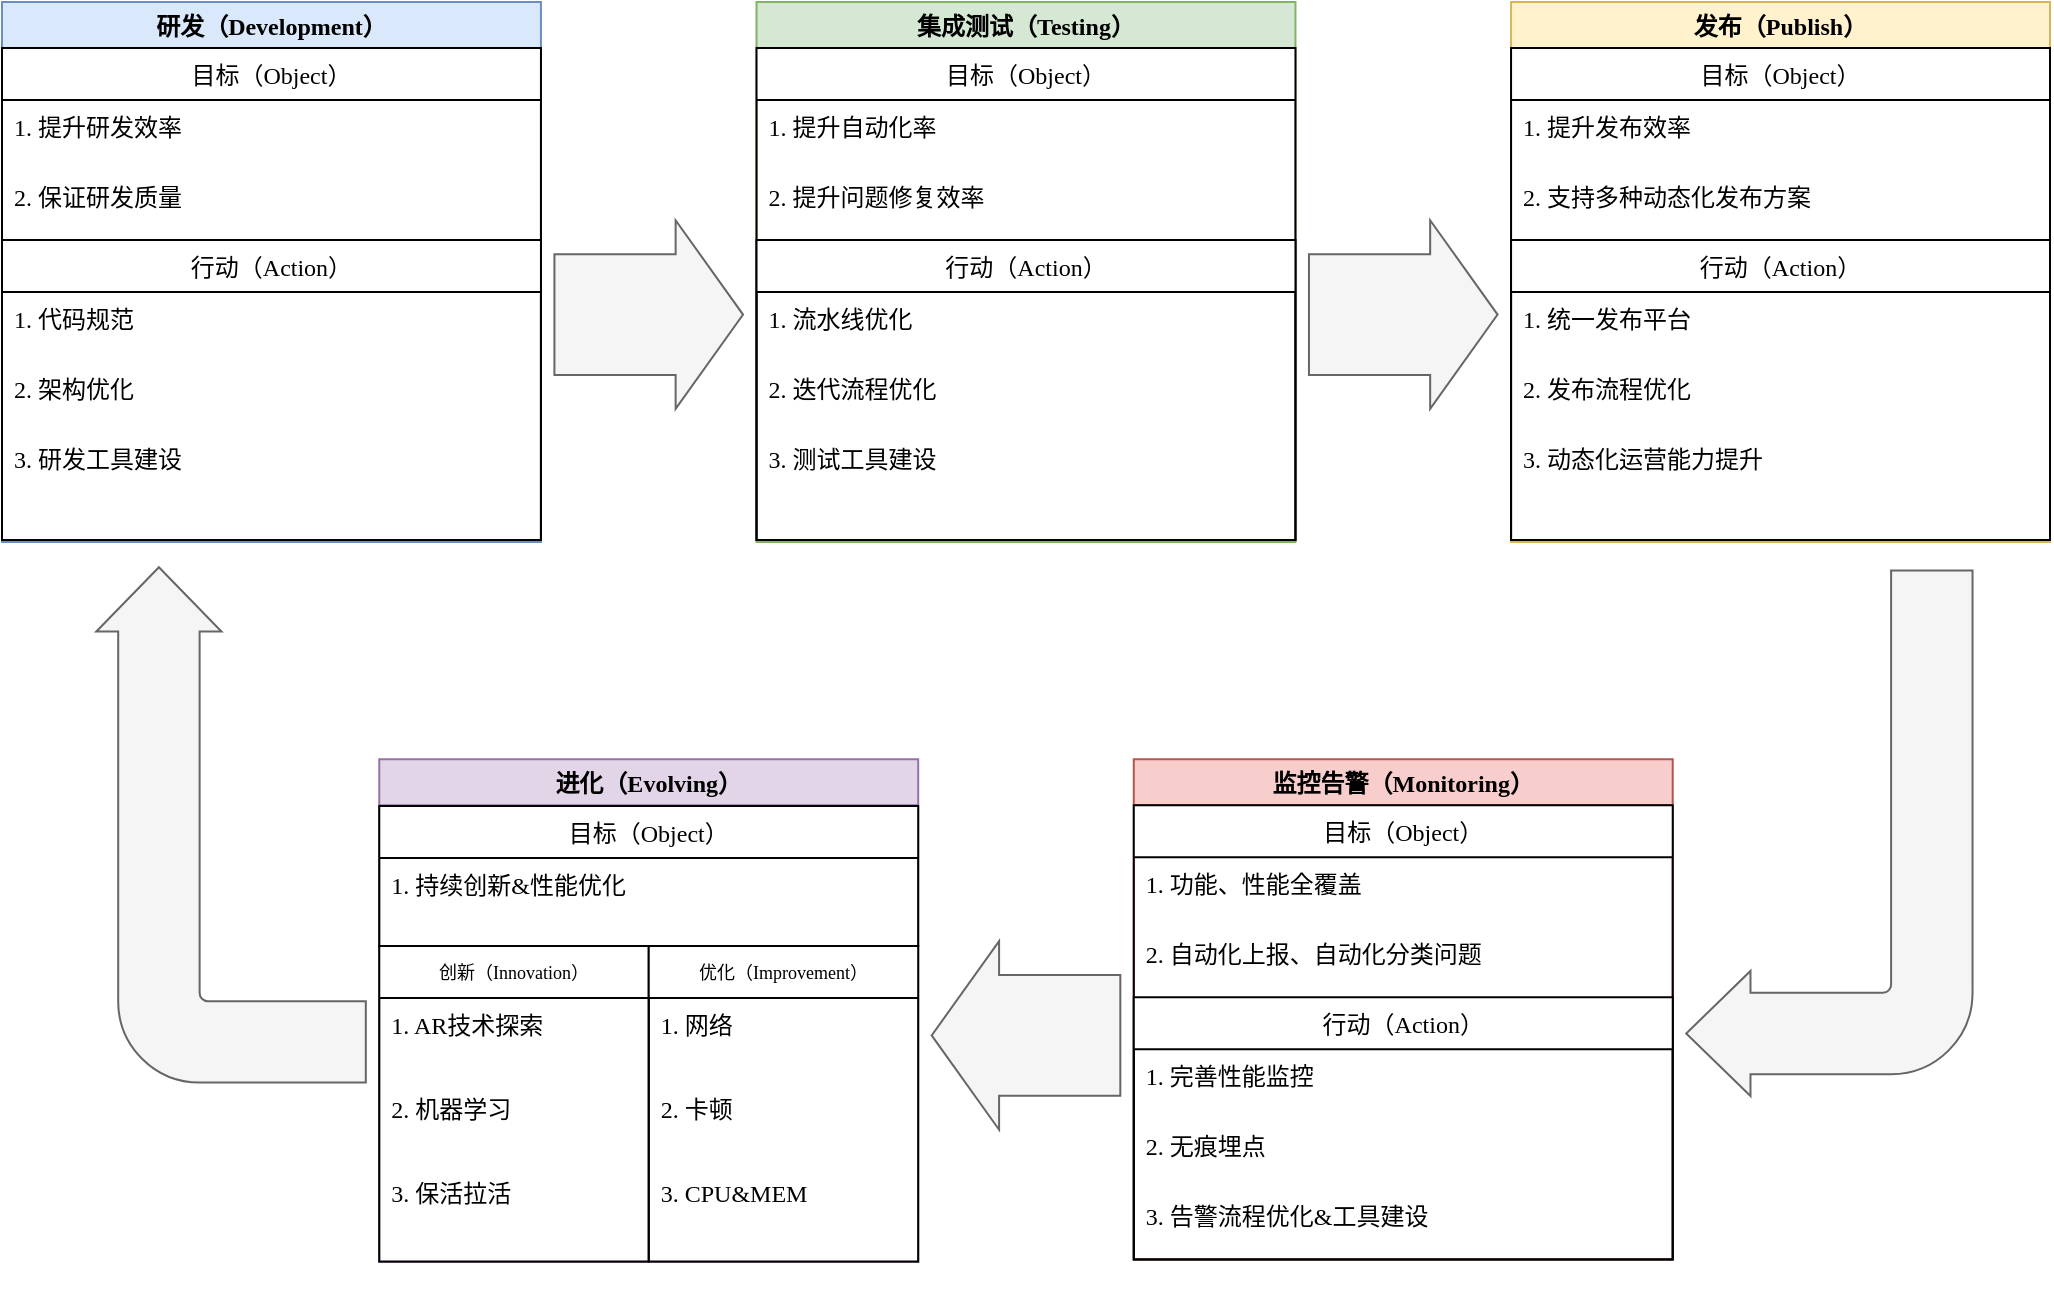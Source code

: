<mxfile version="14.9.0" type="github">
  <diagram id="56d5cwKqSaM5CAUNt2u1" name="Page-1">
    <mxGraphModel dx="1197" dy="630" grid="1" gridSize="10" guides="1" tooltips="1" connect="1" arrows="1" fold="1" page="1" pageScale="1" pageWidth="827" pageHeight="1169" math="0" shadow="0">
      <root>
        <mxCell id="0" />
        <mxCell id="1" parent="0" />
        <mxCell id="L8apB9JfnStRnjPAshZa-1" value="研发（Development）" style="swimlane;fontFamily=腾讯体;fillColor=#dae8fc;strokeColor=#6c8ebf;" vertex="1" parent="1">
          <mxGeometry x="200" y="310" width="269.47" height="270" as="geometry">
            <mxRectangle x="120" y="230" width="60" height="23" as="alternateBounds" />
          </mxGeometry>
        </mxCell>
        <mxCell id="L8apB9JfnStRnjPAshZa-6" value="目标（Object）" style="swimlane;fontStyle=0;childLayout=stackLayout;horizontal=1;startSize=26;horizontalStack=0;resizeParent=1;resizeParentMax=0;resizeLast=0;collapsible=1;marginBottom=0;fontFamily=腾讯体;" vertex="1" parent="L8apB9JfnStRnjPAshZa-1">
          <mxGeometry y="22.99" width="269.474" height="246.068" as="geometry">
            <mxRectangle y="96" width="50" height="26" as="alternateBounds" />
          </mxGeometry>
        </mxCell>
        <mxCell id="L8apB9JfnStRnjPAshZa-7" value="1. 提升研发效率" style="text;strokeColor=none;fillColor=none;align=left;verticalAlign=top;spacingLeft=4;spacingRight=4;overflow=hidden;rotatable=0;points=[[0,0.5],[1,0.5]];portConstraint=eastwest;fontFamily=腾讯体;" vertex="1" parent="L8apB9JfnStRnjPAshZa-6">
          <mxGeometry y="26" width="269.474" height="35.032" as="geometry" />
        </mxCell>
        <mxCell id="L8apB9JfnStRnjPAshZa-9" value="2. 保证研发质量" style="text;strokeColor=none;fillColor=none;align=left;verticalAlign=top;spacingLeft=4;spacingRight=4;overflow=hidden;rotatable=0;points=[[0,0.5],[1,0.5]];portConstraint=eastwest;fontFamily=腾讯体;" vertex="1" parent="L8apB9JfnStRnjPAshZa-6">
          <mxGeometry y="61.032" width="269.474" height="35.032" as="geometry" />
        </mxCell>
        <mxCell id="L8apB9JfnStRnjPAshZa-2" value="行动（Action）" style="swimlane;fontStyle=0;childLayout=stackLayout;horizontal=1;startSize=26;horizontalStack=0;resizeParent=1;resizeParentMax=0;resizeLast=0;collapsible=1;marginBottom=0;fontFamily=腾讯体;" vertex="1" parent="L8apB9JfnStRnjPAshZa-6">
          <mxGeometry y="96.064" width="269.474" height="150.004" as="geometry">
            <mxRectangle y="96" width="50" height="26" as="alternateBounds" />
          </mxGeometry>
        </mxCell>
        <mxCell id="L8apB9JfnStRnjPAshZa-3" value="1. 代码规范" style="text;strokeColor=none;fillColor=none;align=left;verticalAlign=top;spacingLeft=4;spacingRight=4;overflow=hidden;rotatable=0;points=[[0,0.5],[1,0.5]];portConstraint=eastwest;fontFamily=腾讯体;" vertex="1" parent="L8apB9JfnStRnjPAshZa-2">
          <mxGeometry y="26" width="269.474" height="35.032" as="geometry" />
        </mxCell>
        <mxCell id="L8apB9JfnStRnjPAshZa-4" value="2. 架构优化" style="text;strokeColor=none;fillColor=none;align=left;verticalAlign=top;spacingLeft=4;spacingRight=4;overflow=hidden;rotatable=0;points=[[0,0.5],[1,0.5]];portConstraint=eastwest;fontFamily=腾讯体;" vertex="1" parent="L8apB9JfnStRnjPAshZa-2">
          <mxGeometry y="61.032" width="269.474" height="35.032" as="geometry" />
        </mxCell>
        <mxCell id="L8apB9JfnStRnjPAshZa-5" value="3. 研发工具建设" style="text;strokeColor=none;fillColor=none;align=left;verticalAlign=top;spacingLeft=4;spacingRight=4;overflow=hidden;rotatable=0;points=[[0,0.5],[1,0.5]];portConstraint=eastwest;fontFamily=腾讯体;" vertex="1" parent="L8apB9JfnStRnjPAshZa-2">
          <mxGeometry y="96.064" width="269.474" height="53.94" as="geometry" />
        </mxCell>
        <mxCell id="L8apB9JfnStRnjPAshZa-10" value="集成测试（Testing）" style="swimlane;fontFamily=腾讯体;fillColor=#d5e8d4;strokeColor=#82b366;" vertex="1" parent="1">
          <mxGeometry x="577.26" y="310" width="269.47" height="270" as="geometry">
            <mxRectangle x="120" y="230" width="60" height="23" as="alternateBounds" />
          </mxGeometry>
        </mxCell>
        <mxCell id="L8apB9JfnStRnjPAshZa-11" value="目标（Object）" style="swimlane;fontStyle=0;childLayout=stackLayout;horizontal=1;startSize=26;horizontalStack=0;resizeParent=1;resizeParentMax=0;resizeLast=0;collapsible=1;marginBottom=0;fontFamily=腾讯体;" vertex="1" parent="L8apB9JfnStRnjPAshZa-10">
          <mxGeometry y="22.99" width="269.474" height="246.068" as="geometry">
            <mxRectangle y="96" width="50" height="26" as="alternateBounds" />
          </mxGeometry>
        </mxCell>
        <mxCell id="L8apB9JfnStRnjPAshZa-12" value="1. 提升自动化率" style="text;strokeColor=none;fillColor=none;align=left;verticalAlign=top;spacingLeft=4;spacingRight=4;overflow=hidden;rotatable=0;points=[[0,0.5],[1,0.5]];portConstraint=eastwest;fontFamily=腾讯体;" vertex="1" parent="L8apB9JfnStRnjPAshZa-11">
          <mxGeometry y="26" width="269.474" height="35.032" as="geometry" />
        </mxCell>
        <mxCell id="L8apB9JfnStRnjPAshZa-13" value="2. 提升问题修复效率" style="text;strokeColor=none;fillColor=none;align=left;verticalAlign=top;spacingLeft=4;spacingRight=4;overflow=hidden;rotatable=0;points=[[0,0.5],[1,0.5]];portConstraint=eastwest;fontFamily=腾讯体;" vertex="1" parent="L8apB9JfnStRnjPAshZa-11">
          <mxGeometry y="61.032" width="269.474" height="35.032" as="geometry" />
        </mxCell>
        <mxCell id="L8apB9JfnStRnjPAshZa-14" value="行动（Action）" style="swimlane;fontStyle=0;childLayout=stackLayout;horizontal=1;startSize=26;horizontalStack=0;resizeParent=1;resizeParentMax=0;resizeLast=0;collapsible=1;marginBottom=0;fontFamily=腾讯体;" vertex="1" parent="L8apB9JfnStRnjPAshZa-11">
          <mxGeometry y="96.064" width="269.474" height="150.004" as="geometry">
            <mxRectangle y="96" width="50" height="26" as="alternateBounds" />
          </mxGeometry>
        </mxCell>
        <mxCell id="L8apB9JfnStRnjPAshZa-15" value="1. 流水线优化" style="text;strokeColor=none;fillColor=none;align=left;verticalAlign=top;spacingLeft=4;spacingRight=4;overflow=hidden;rotatable=0;points=[[0,0.5],[1,0.5]];portConstraint=eastwest;fontFamily=腾讯体;" vertex="1" parent="L8apB9JfnStRnjPAshZa-14">
          <mxGeometry y="26" width="269.474" height="35.032" as="geometry" />
        </mxCell>
        <mxCell id="L8apB9JfnStRnjPAshZa-16" value="2. 迭代流程优化" style="text;strokeColor=none;fillColor=none;align=left;verticalAlign=top;spacingLeft=4;spacingRight=4;overflow=hidden;rotatable=0;points=[[0,0.5],[1,0.5]];portConstraint=eastwest;fontFamily=腾讯体;" vertex="1" parent="L8apB9JfnStRnjPAshZa-14">
          <mxGeometry y="61.032" width="269.474" height="35.032" as="geometry" />
        </mxCell>
        <mxCell id="L8apB9JfnStRnjPAshZa-17" value="3. 测试工具建设" style="text;strokeColor=none;fillColor=none;align=left;verticalAlign=top;spacingLeft=4;spacingRight=4;overflow=hidden;rotatable=0;points=[[0,0.5],[1,0.5]];portConstraint=eastwest;fontFamily=腾讯体;" vertex="1" parent="L8apB9JfnStRnjPAshZa-14">
          <mxGeometry y="96.064" width="269.474" height="53.94" as="geometry" />
        </mxCell>
        <mxCell id="L8apB9JfnStRnjPAshZa-18" value="发布（Publish）" style="swimlane;fontFamily=腾讯体;fillColor=#fff2cc;strokeColor=#d6b656;" vertex="1" parent="1">
          <mxGeometry x="954.53" y="310" width="269.47" height="270" as="geometry">
            <mxRectangle x="120" y="230" width="60" height="23" as="alternateBounds" />
          </mxGeometry>
        </mxCell>
        <mxCell id="L8apB9JfnStRnjPAshZa-19" value="目标（Object）" style="swimlane;fontStyle=0;childLayout=stackLayout;horizontal=1;startSize=26;horizontalStack=0;resizeParent=1;resizeParentMax=0;resizeLast=0;collapsible=1;marginBottom=0;fontFamily=腾讯体;" vertex="1" parent="L8apB9JfnStRnjPAshZa-18">
          <mxGeometry y="22.99" width="269.474" height="246.068" as="geometry">
            <mxRectangle y="96" width="50" height="26" as="alternateBounds" />
          </mxGeometry>
        </mxCell>
        <mxCell id="L8apB9JfnStRnjPAshZa-20" value="1. 提升发布效率" style="text;strokeColor=none;fillColor=none;align=left;verticalAlign=top;spacingLeft=4;spacingRight=4;overflow=hidden;rotatable=0;points=[[0,0.5],[1,0.5]];portConstraint=eastwest;fontFamily=腾讯体;" vertex="1" parent="L8apB9JfnStRnjPAshZa-19">
          <mxGeometry y="26" width="269.474" height="35.032" as="geometry" />
        </mxCell>
        <mxCell id="L8apB9JfnStRnjPAshZa-21" value="2. 支持多种动态化发布方案" style="text;strokeColor=none;fillColor=none;align=left;verticalAlign=top;spacingLeft=4;spacingRight=4;overflow=hidden;rotatable=0;points=[[0,0.5],[1,0.5]];portConstraint=eastwest;fontFamily=腾讯体;" vertex="1" parent="L8apB9JfnStRnjPAshZa-19">
          <mxGeometry y="61.032" width="269.474" height="35.032" as="geometry" />
        </mxCell>
        <mxCell id="L8apB9JfnStRnjPAshZa-22" value="行动（Action）" style="swimlane;fontStyle=0;childLayout=stackLayout;horizontal=1;startSize=26;horizontalStack=0;resizeParent=1;resizeParentMax=0;resizeLast=0;collapsible=1;marginBottom=0;fontFamily=腾讯体;" vertex="1" parent="L8apB9JfnStRnjPAshZa-19">
          <mxGeometry y="96.064" width="269.474" height="150.004" as="geometry">
            <mxRectangle y="96" width="50" height="26" as="alternateBounds" />
          </mxGeometry>
        </mxCell>
        <mxCell id="L8apB9JfnStRnjPAshZa-23" value="1. 统一发布平台" style="text;strokeColor=none;fillColor=none;align=left;verticalAlign=top;spacingLeft=4;spacingRight=4;overflow=hidden;rotatable=0;points=[[0,0.5],[1,0.5]];portConstraint=eastwest;fontFamily=腾讯体;" vertex="1" parent="L8apB9JfnStRnjPAshZa-22">
          <mxGeometry y="26" width="269.474" height="35.032" as="geometry" />
        </mxCell>
        <mxCell id="L8apB9JfnStRnjPAshZa-24" value="2. 发布流程优化" style="text;strokeColor=none;fillColor=none;align=left;verticalAlign=top;spacingLeft=4;spacingRight=4;overflow=hidden;rotatable=0;points=[[0,0.5],[1,0.5]];portConstraint=eastwest;fontFamily=腾讯体;" vertex="1" parent="L8apB9JfnStRnjPAshZa-22">
          <mxGeometry y="61.032" width="269.474" height="35.032" as="geometry" />
        </mxCell>
        <mxCell id="L8apB9JfnStRnjPAshZa-25" value="3. 动态化运营能力提升" style="text;strokeColor=none;fillColor=none;align=left;verticalAlign=top;spacingLeft=4;spacingRight=4;overflow=hidden;rotatable=0;points=[[0,0.5],[1,0.5]];portConstraint=eastwest;fontFamily=腾讯体;" vertex="1" parent="L8apB9JfnStRnjPAshZa-22">
          <mxGeometry y="96.064" width="269.474" height="53.94" as="geometry" />
        </mxCell>
        <mxCell id="L8apB9JfnStRnjPAshZa-26" value="监控告警（Monitoring）" style="swimlane;fontFamily=腾讯体;fillColor=#f8cecc;strokeColor=#b85450;" vertex="1" parent="1">
          <mxGeometry x="765.89" y="688.62" width="269.47" height="250" as="geometry">
            <mxRectangle x="120" y="230" width="60" height="23" as="alternateBounds" />
          </mxGeometry>
        </mxCell>
        <mxCell id="L8apB9JfnStRnjPAshZa-27" value="目标（Object）" style="swimlane;fontStyle=0;childLayout=stackLayout;horizontal=1;startSize=26;horizontalStack=0;resizeParent=1;resizeParentMax=0;resizeLast=0;collapsible=1;marginBottom=0;fontFamily=腾讯体;" vertex="1" parent="L8apB9JfnStRnjPAshZa-26">
          <mxGeometry y="22.99" width="269.474" height="227.16" as="geometry">
            <mxRectangle y="96" width="50" height="26" as="alternateBounds" />
          </mxGeometry>
        </mxCell>
        <mxCell id="L8apB9JfnStRnjPAshZa-28" value="1. 功能、性能全覆盖" style="text;strokeColor=none;fillColor=none;align=left;verticalAlign=top;spacingLeft=4;spacingRight=4;overflow=hidden;rotatable=0;points=[[0,0.5],[1,0.5]];portConstraint=eastwest;fontFamily=腾讯体;" vertex="1" parent="L8apB9JfnStRnjPAshZa-27">
          <mxGeometry y="26" width="269.474" height="35.032" as="geometry" />
        </mxCell>
        <mxCell id="L8apB9JfnStRnjPAshZa-29" value="2. 自动化上报、自动化分类问题" style="text;strokeColor=none;fillColor=none;align=left;verticalAlign=top;spacingLeft=4;spacingRight=4;overflow=hidden;rotatable=0;points=[[0,0.5],[1,0.5]];portConstraint=eastwest;fontFamily=腾讯体;" vertex="1" parent="L8apB9JfnStRnjPAshZa-27">
          <mxGeometry y="61.032" width="269.474" height="35.032" as="geometry" />
        </mxCell>
        <mxCell id="L8apB9JfnStRnjPAshZa-30" value="行动（Action）" style="swimlane;fontStyle=0;childLayout=stackLayout;horizontal=1;startSize=26;horizontalStack=0;resizeParent=1;resizeParentMax=0;resizeLast=0;collapsible=1;marginBottom=0;fontFamily=腾讯体;" vertex="1" parent="L8apB9JfnStRnjPAshZa-27">
          <mxGeometry y="96.064" width="269.474" height="131.096" as="geometry">
            <mxRectangle y="96" width="50" height="26" as="alternateBounds" />
          </mxGeometry>
        </mxCell>
        <mxCell id="L8apB9JfnStRnjPAshZa-31" value="1. 完善性能监控" style="text;strokeColor=none;fillColor=none;align=left;verticalAlign=top;spacingLeft=4;spacingRight=4;overflow=hidden;rotatable=0;points=[[0,0.5],[1,0.5]];portConstraint=eastwest;fontFamily=腾讯体;" vertex="1" parent="L8apB9JfnStRnjPAshZa-30">
          <mxGeometry y="26" width="269.474" height="35.032" as="geometry" />
        </mxCell>
        <mxCell id="L8apB9JfnStRnjPAshZa-32" value="2. 无痕埋点" style="text;strokeColor=none;fillColor=none;align=left;verticalAlign=top;spacingLeft=4;spacingRight=4;overflow=hidden;rotatable=0;points=[[0,0.5],[1,0.5]];portConstraint=eastwest;fontFamily=腾讯体;" vertex="1" parent="L8apB9JfnStRnjPAshZa-30">
          <mxGeometry y="61.032" width="269.474" height="35.032" as="geometry" />
        </mxCell>
        <mxCell id="L8apB9JfnStRnjPAshZa-33" value="3. 告警流程优化&amp;工具建设" style="text;strokeColor=none;fillColor=none;align=left;verticalAlign=top;spacingLeft=4;spacingRight=4;overflow=hidden;rotatable=0;points=[[0,0.5],[1,0.5]];portConstraint=eastwest;fontFamily=腾讯体;" vertex="1" parent="L8apB9JfnStRnjPAshZa-30">
          <mxGeometry y="96.064" width="269.474" height="35.032" as="geometry" />
        </mxCell>
        <mxCell id="L8apB9JfnStRnjPAshZa-34" value="进化（Evolving）" style="swimlane;fontFamily=腾讯体;fillColor=#e1d5e7;strokeColor=#9673a6;" vertex="1" parent="1">
          <mxGeometry x="388.63" y="688.62" width="269.47" height="251.38" as="geometry">
            <mxRectangle x="120" y="230" width="60" height="23" as="alternateBounds" />
          </mxGeometry>
        </mxCell>
        <mxCell id="L8apB9JfnStRnjPAshZa-35" value="目标（Object）" style="swimlane;fontStyle=0;childLayout=stackLayout;horizontal=1;startSize=26;horizontalStack=0;resizeParent=1;resizeParentMax=0;resizeLast=0;collapsible=1;marginBottom=0;fontFamily=腾讯体;" vertex="1" parent="L8apB9JfnStRnjPAshZa-34">
          <mxGeometry y="23.38" width="269.47" height="70" as="geometry">
            <mxRectangle y="96" width="50" height="26" as="alternateBounds" />
          </mxGeometry>
        </mxCell>
        <mxCell id="L8apB9JfnStRnjPAshZa-36" value="1. 持续创新&amp;性能优化" style="text;strokeColor=none;fillColor=none;align=left;verticalAlign=top;spacingLeft=4;spacingRight=4;overflow=hidden;rotatable=0;points=[[0,0.5],[1,0.5]];portConstraint=eastwest;fontFamily=腾讯体;" vertex="1" parent="L8apB9JfnStRnjPAshZa-35">
          <mxGeometry y="26" width="269.47" height="44" as="geometry" />
        </mxCell>
        <mxCell id="L8apB9JfnStRnjPAshZa-47" value="" style="group" vertex="1" connectable="0" parent="L8apB9JfnStRnjPAshZa-34">
          <mxGeometry y="93.384" width="269.474" height="175.16" as="geometry" />
        </mxCell>
        <mxCell id="L8apB9JfnStRnjPAshZa-38" value="创新（Innovation）" style="swimlane;fontStyle=0;childLayout=stackLayout;horizontal=1;startSize=26;horizontalStack=0;resizeParent=1;resizeParentMax=0;resizeLast=0;collapsible=1;marginBottom=0;fontFamily=腾讯体;fontSize=9;" vertex="1" parent="L8apB9JfnStRnjPAshZa-47">
          <mxGeometry width="134.737" height="157.712" as="geometry">
            <mxRectangle y="96" width="50" height="26" as="alternateBounds" />
          </mxGeometry>
        </mxCell>
        <mxCell id="L8apB9JfnStRnjPAshZa-39" value="1. AR技术探索" style="text;strokeColor=none;fillColor=none;align=left;verticalAlign=top;spacingLeft=4;spacingRight=4;overflow=hidden;rotatable=0;points=[[0,0.5],[1,0.5]];portConstraint=eastwest;fontFamily=腾讯体;" vertex="1" parent="L8apB9JfnStRnjPAshZa-38">
          <mxGeometry y="26" width="134.737" height="42.106" as="geometry" />
        </mxCell>
        <mxCell id="L8apB9JfnStRnjPAshZa-40" value="2. 机器学习" style="text;strokeColor=none;fillColor=none;align=left;verticalAlign=top;spacingLeft=4;spacingRight=4;overflow=hidden;rotatable=0;points=[[0,0.5],[1,0.5]];portConstraint=eastwest;fontFamily=腾讯体;" vertex="1" parent="L8apB9JfnStRnjPAshZa-38">
          <mxGeometry y="68.106" width="134.737" height="42.106" as="geometry" />
        </mxCell>
        <mxCell id="L8apB9JfnStRnjPAshZa-41" value="3. 保活拉活" style="text;strokeColor=none;fillColor=none;align=left;verticalAlign=top;spacingLeft=4;spacingRight=4;overflow=hidden;rotatable=0;points=[[0,0.5],[1,0.5]];portConstraint=eastwest;fontFamily=腾讯体;" vertex="1" parent="L8apB9JfnStRnjPAshZa-38">
          <mxGeometry y="110.212" width="134.737" height="47.5" as="geometry" />
        </mxCell>
        <mxCell id="L8apB9JfnStRnjPAshZa-43" value="优化（Improvement）" style="swimlane;fontStyle=0;childLayout=stackLayout;horizontal=1;startSize=26;horizontalStack=0;resizeParent=1;resizeParentMax=0;resizeLast=0;collapsible=1;marginBottom=0;fontFamily=腾讯体;fontSize=9;" vertex="1" parent="L8apB9JfnStRnjPAshZa-47">
          <mxGeometry x="134.737" width="134.737" height="157.712" as="geometry">
            <mxRectangle x="100" width="50" height="26" as="alternateBounds" />
          </mxGeometry>
        </mxCell>
        <mxCell id="L8apB9JfnStRnjPAshZa-44" value="1. 网络" style="text;strokeColor=none;fillColor=none;align=left;verticalAlign=top;spacingLeft=4;spacingRight=4;overflow=hidden;rotatable=0;points=[[0,0.5],[1,0.5]];portConstraint=eastwest;fontFamily=腾讯体;" vertex="1" parent="L8apB9JfnStRnjPAshZa-43">
          <mxGeometry y="26" width="134.737" height="42.106" as="geometry" />
        </mxCell>
        <mxCell id="L8apB9JfnStRnjPAshZa-45" value="2. 卡顿" style="text;strokeColor=none;fillColor=none;align=left;verticalAlign=top;spacingLeft=4;spacingRight=4;overflow=hidden;rotatable=0;points=[[0,0.5],[1,0.5]];portConstraint=eastwest;fontFamily=腾讯体;" vertex="1" parent="L8apB9JfnStRnjPAshZa-43">
          <mxGeometry y="68.106" width="134.737" height="42.106" as="geometry" />
        </mxCell>
        <mxCell id="L8apB9JfnStRnjPAshZa-46" value="3. CPU&amp;MEM" style="text;strokeColor=none;fillColor=none;align=left;verticalAlign=top;spacingLeft=4;spacingRight=4;overflow=hidden;rotatable=0;points=[[0,0.5],[1,0.5]];portConstraint=eastwest;fontFamily=腾讯体;" vertex="1" parent="L8apB9JfnStRnjPAshZa-43">
          <mxGeometry y="110.212" width="134.737" height="47.5" as="geometry" />
        </mxCell>
        <mxCell id="L8apB9JfnStRnjPAshZa-48" value="" style="html=1;shadow=0;dashed=0;align=center;verticalAlign=middle;shape=mxgraph.arrows2.arrow;dy=0.36;dx=33.71;notch=0;fontFamily=TTTF;fontSize=9;fillColor=#f5f5f5;strokeColor=#666666;fontColor=#333333;" vertex="1" parent="1">
          <mxGeometry x="476.211" y="419.138" width="94.316" height="94.317" as="geometry" />
        </mxCell>
        <mxCell id="L8apB9JfnStRnjPAshZa-49" value="" style="html=1;shadow=0;dashed=0;align=center;verticalAlign=middle;shape=mxgraph.arrows2.arrow;dy=0.36;dx=33.71;notch=0;fontFamily=TTTF;fontSize=9;fillColor=#f5f5f5;strokeColor=#666666;fontColor=#333333;" vertex="1" parent="1">
          <mxGeometry x="853.474" y="419.138" width="94.316" height="94.317" as="geometry" />
        </mxCell>
        <mxCell id="L8apB9JfnStRnjPAshZa-50" value="" style="html=1;shadow=0;dashed=0;align=center;verticalAlign=middle;shape=mxgraph.arrows2.arrow;dy=0.36;dx=33.71;notch=0;fontFamily=TTTF;fontSize=9;fillColor=#f5f5f5;strokeColor=#666666;fontColor=#333333;rotation=-180;" vertex="1" parent="1">
          <mxGeometry x="664.842" y="779.564" width="94.316" height="94.317" as="geometry" />
        </mxCell>
        <mxCell id="L8apB9JfnStRnjPAshZa-51" value="" style="html=1;shadow=0;dashed=0;align=center;verticalAlign=middle;shape=mxgraph.arrows2.bendArrow;dy=20.36;dx=32.14;notch=0;arrowHead=62.57;rounded=1;fontFamily=TTTF;fontSize=9;rotation=-90;fillColor=#f5f5f5;strokeColor=#666666;fontColor=#333333;" vertex="1" parent="1">
          <mxGeometry x="185.691" y="654.096" width="257.684" height="134.739" as="geometry" />
        </mxCell>
        <mxCell id="L8apB9JfnStRnjPAshZa-52" value="" style="html=1;shadow=0;dashed=0;align=center;verticalAlign=middle;shape=mxgraph.arrows2.bendArrow;dy=20.36;dx=32.14;notch=0;arrowHead=62.57;rounded=1;fontFamily=TTTF;fontSize=9;rotation=-180;fillColor=#f5f5f5;strokeColor=#666666;fontColor=#333333;" vertex="1" parent="1">
          <mxGeometry x="1042.105" y="594.299" width="143.158" height="262.74" as="geometry" />
        </mxCell>
      </root>
    </mxGraphModel>
  </diagram>
</mxfile>
